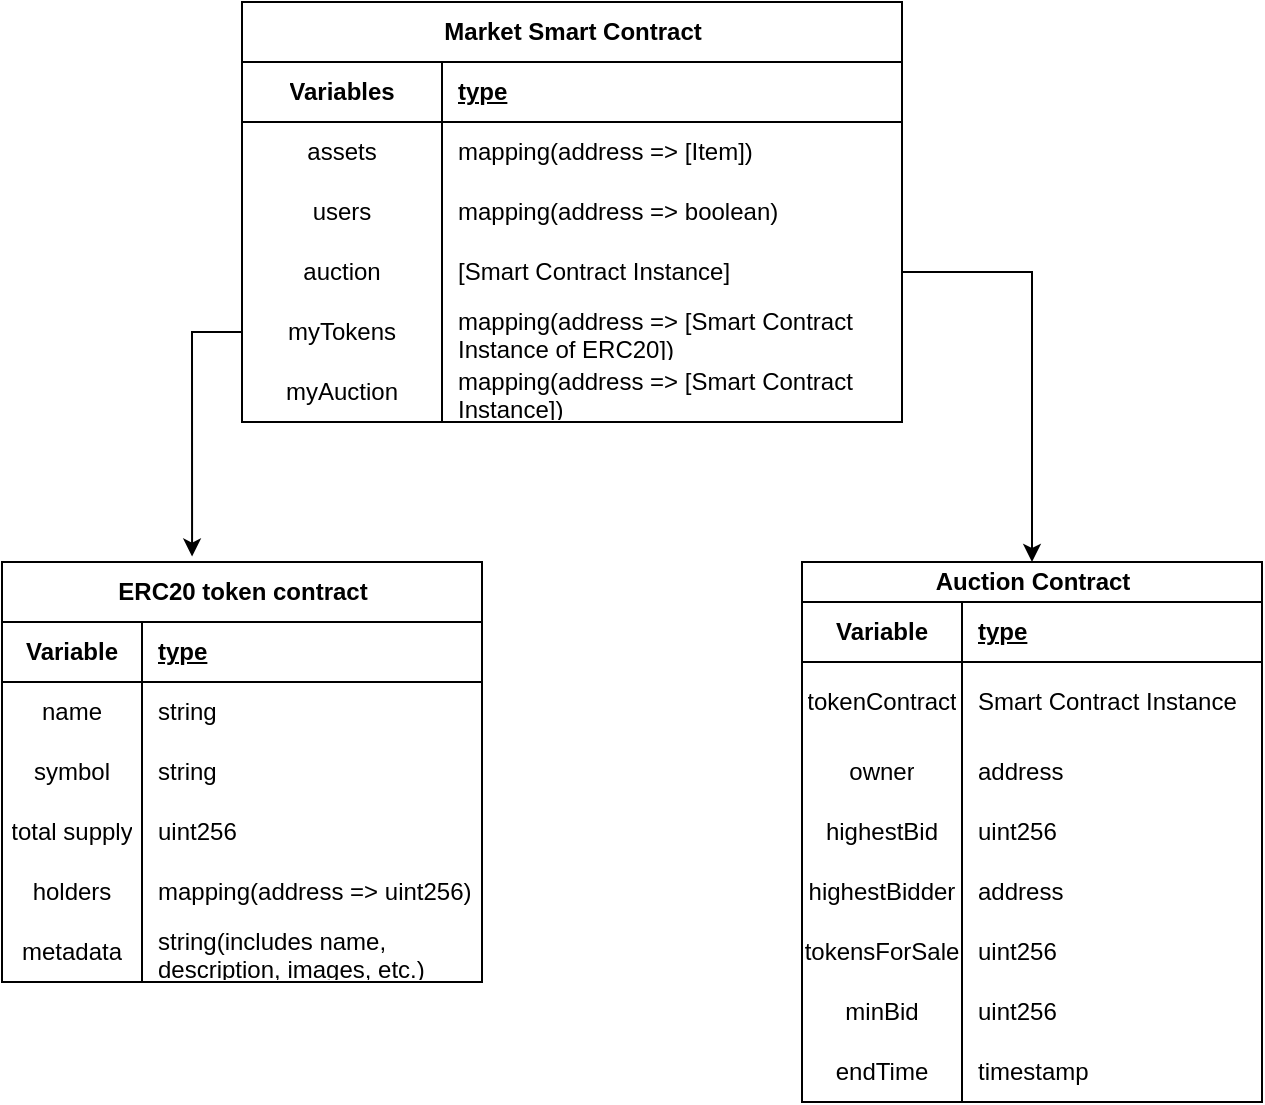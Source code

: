 <mxfile version="24.7.8" pages="2">
  <diagram name="Page-1" id="aTtT-WLjAWMQCbmlkBL2">
    <mxGraphModel dx="984" dy="666" grid="1" gridSize="10" guides="1" tooltips="1" connect="1" arrows="1" fold="1" page="1" pageScale="1" pageWidth="827" pageHeight="1169" math="0" shadow="0">
      <root>
        <mxCell id="0" />
        <mxCell id="1" parent="0" />
        <mxCell id="4C_u5NBDhnmh6tSUPXmX-1" value="Market Smart Contract" style="shape=table;startSize=30;container=1;collapsible=1;childLayout=tableLayout;fixedRows=1;rowLines=0;fontStyle=1;align=center;resizeLast=1;html=1;" parent="1" vertex="1">
          <mxGeometry x="240" y="60" width="330" height="210" as="geometry" />
        </mxCell>
        <mxCell id="4C_u5NBDhnmh6tSUPXmX-2" value="" style="shape=tableRow;horizontal=0;startSize=0;swimlaneHead=0;swimlaneBody=0;fillColor=none;collapsible=0;dropTarget=0;points=[[0,0.5],[1,0.5]];portConstraint=eastwest;top=0;left=0;right=0;bottom=1;" parent="4C_u5NBDhnmh6tSUPXmX-1" vertex="1">
          <mxGeometry y="30" width="330" height="30" as="geometry" />
        </mxCell>
        <mxCell id="4C_u5NBDhnmh6tSUPXmX-3" value="Variables" style="shape=partialRectangle;connectable=0;fillColor=none;top=0;left=0;bottom=0;right=0;fontStyle=1;overflow=hidden;whiteSpace=wrap;html=1;" parent="4C_u5NBDhnmh6tSUPXmX-2" vertex="1">
          <mxGeometry width="100" height="30" as="geometry">
            <mxRectangle width="100" height="30" as="alternateBounds" />
          </mxGeometry>
        </mxCell>
        <mxCell id="4C_u5NBDhnmh6tSUPXmX-4" value="type" style="shape=partialRectangle;connectable=0;fillColor=none;top=0;left=0;bottom=0;right=0;align=left;spacingLeft=6;fontStyle=5;overflow=hidden;whiteSpace=wrap;html=1;" parent="4C_u5NBDhnmh6tSUPXmX-2" vertex="1">
          <mxGeometry x="100" width="230" height="30" as="geometry">
            <mxRectangle width="230" height="30" as="alternateBounds" />
          </mxGeometry>
        </mxCell>
        <mxCell id="4C_u5NBDhnmh6tSUPXmX-5" value="" style="shape=tableRow;horizontal=0;startSize=0;swimlaneHead=0;swimlaneBody=0;fillColor=none;collapsible=0;dropTarget=0;points=[[0,0.5],[1,0.5]];portConstraint=eastwest;top=0;left=0;right=0;bottom=0;" parent="4C_u5NBDhnmh6tSUPXmX-1" vertex="1">
          <mxGeometry y="60" width="330" height="30" as="geometry" />
        </mxCell>
        <mxCell id="4C_u5NBDhnmh6tSUPXmX-6" value="assets" style="shape=partialRectangle;connectable=0;fillColor=none;top=0;left=0;bottom=0;right=0;editable=1;overflow=hidden;whiteSpace=wrap;html=1;" parent="4C_u5NBDhnmh6tSUPXmX-5" vertex="1">
          <mxGeometry width="100" height="30" as="geometry">
            <mxRectangle width="100" height="30" as="alternateBounds" />
          </mxGeometry>
        </mxCell>
        <mxCell id="4C_u5NBDhnmh6tSUPXmX-7" value="mapping(address =&amp;gt; [Item])" style="shape=partialRectangle;connectable=0;fillColor=none;top=0;left=0;bottom=0;right=0;align=left;spacingLeft=6;overflow=hidden;whiteSpace=wrap;html=1;" parent="4C_u5NBDhnmh6tSUPXmX-5" vertex="1">
          <mxGeometry x="100" width="230" height="30" as="geometry">
            <mxRectangle width="230" height="30" as="alternateBounds" />
          </mxGeometry>
        </mxCell>
        <mxCell id="4C_u5NBDhnmh6tSUPXmX-8" value="" style="shape=tableRow;horizontal=0;startSize=0;swimlaneHead=0;swimlaneBody=0;fillColor=none;collapsible=0;dropTarget=0;points=[[0,0.5],[1,0.5]];portConstraint=eastwest;top=0;left=0;right=0;bottom=0;" parent="4C_u5NBDhnmh6tSUPXmX-1" vertex="1">
          <mxGeometry y="90" width="330" height="30" as="geometry" />
        </mxCell>
        <mxCell id="4C_u5NBDhnmh6tSUPXmX-9" value="users" style="shape=partialRectangle;connectable=0;fillColor=none;top=0;left=0;bottom=0;right=0;editable=1;overflow=hidden;whiteSpace=wrap;html=1;" parent="4C_u5NBDhnmh6tSUPXmX-8" vertex="1">
          <mxGeometry width="100" height="30" as="geometry">
            <mxRectangle width="100" height="30" as="alternateBounds" />
          </mxGeometry>
        </mxCell>
        <mxCell id="4C_u5NBDhnmh6tSUPXmX-10" value="mapping(address =&amp;gt; boolean)" style="shape=partialRectangle;connectable=0;fillColor=none;top=0;left=0;bottom=0;right=0;align=left;spacingLeft=6;overflow=hidden;whiteSpace=wrap;html=1;" parent="4C_u5NBDhnmh6tSUPXmX-8" vertex="1">
          <mxGeometry x="100" width="230" height="30" as="geometry">
            <mxRectangle width="230" height="30" as="alternateBounds" />
          </mxGeometry>
        </mxCell>
        <mxCell id="4C_u5NBDhnmh6tSUPXmX-11" value="" style="shape=tableRow;horizontal=0;startSize=0;swimlaneHead=0;swimlaneBody=0;fillColor=none;collapsible=0;dropTarget=0;points=[[0,0.5],[1,0.5]];portConstraint=eastwest;top=0;left=0;right=0;bottom=0;" parent="4C_u5NBDhnmh6tSUPXmX-1" vertex="1">
          <mxGeometry y="120" width="330" height="30" as="geometry" />
        </mxCell>
        <mxCell id="4C_u5NBDhnmh6tSUPXmX-12" value="auction" style="shape=partialRectangle;connectable=0;fillColor=none;top=0;left=0;bottom=0;right=0;editable=1;overflow=hidden;whiteSpace=wrap;html=1;" parent="4C_u5NBDhnmh6tSUPXmX-11" vertex="1">
          <mxGeometry width="100" height="30" as="geometry">
            <mxRectangle width="100" height="30" as="alternateBounds" />
          </mxGeometry>
        </mxCell>
        <mxCell id="4C_u5NBDhnmh6tSUPXmX-13" value="[Smart Contract Instance]" style="shape=partialRectangle;connectable=0;fillColor=none;top=0;left=0;bottom=0;right=0;align=left;spacingLeft=6;overflow=hidden;whiteSpace=wrap;html=1;" parent="4C_u5NBDhnmh6tSUPXmX-11" vertex="1">
          <mxGeometry x="100" width="230" height="30" as="geometry">
            <mxRectangle width="230" height="30" as="alternateBounds" />
          </mxGeometry>
        </mxCell>
        <mxCell id="4C_u5NBDhnmh6tSUPXmX-14" value="" style="shape=tableRow;horizontal=0;startSize=0;swimlaneHead=0;swimlaneBody=0;fillColor=none;collapsible=0;dropTarget=0;points=[[0,0.5],[1,0.5]];portConstraint=eastwest;top=0;left=0;right=0;bottom=0;" parent="4C_u5NBDhnmh6tSUPXmX-1" vertex="1">
          <mxGeometry y="150" width="330" height="30" as="geometry" />
        </mxCell>
        <mxCell id="4C_u5NBDhnmh6tSUPXmX-15" value="myTokens" style="shape=partialRectangle;connectable=0;fillColor=none;top=0;left=0;bottom=0;right=0;editable=1;overflow=hidden;whiteSpace=wrap;html=1;" parent="4C_u5NBDhnmh6tSUPXmX-14" vertex="1">
          <mxGeometry width="100" height="30" as="geometry">
            <mxRectangle width="100" height="30" as="alternateBounds" />
          </mxGeometry>
        </mxCell>
        <mxCell id="4C_u5NBDhnmh6tSUPXmX-16" value="mapping(address =&amp;gt; [Smart Contract Instance of ERC20])" style="shape=partialRectangle;connectable=0;fillColor=none;top=0;left=0;bottom=0;right=0;align=left;spacingLeft=6;overflow=hidden;whiteSpace=wrap;html=1;" parent="4C_u5NBDhnmh6tSUPXmX-14" vertex="1">
          <mxGeometry x="100" width="230" height="30" as="geometry">
            <mxRectangle width="230" height="30" as="alternateBounds" />
          </mxGeometry>
        </mxCell>
        <mxCell id="taKqujkEXVFQFAd1VPbq-1" value="" style="shape=tableRow;horizontal=0;startSize=0;swimlaneHead=0;swimlaneBody=0;fillColor=none;collapsible=0;dropTarget=0;points=[[0,0.5],[1,0.5]];portConstraint=eastwest;top=0;left=0;right=0;bottom=0;" vertex="1" parent="4C_u5NBDhnmh6tSUPXmX-1">
          <mxGeometry y="180" width="330" height="30" as="geometry" />
        </mxCell>
        <mxCell id="taKqujkEXVFQFAd1VPbq-2" value="myAuction" style="shape=partialRectangle;connectable=0;fillColor=none;top=0;left=0;bottom=0;right=0;editable=1;overflow=hidden;whiteSpace=wrap;html=1;" vertex="1" parent="taKqujkEXVFQFAd1VPbq-1">
          <mxGeometry width="100" height="30" as="geometry">
            <mxRectangle width="100" height="30" as="alternateBounds" />
          </mxGeometry>
        </mxCell>
        <mxCell id="taKqujkEXVFQFAd1VPbq-3" value="mapping(address =&amp;gt; [Smart Contract Instance])" style="shape=partialRectangle;connectable=0;fillColor=none;top=0;left=0;bottom=0;right=0;align=left;spacingLeft=6;overflow=hidden;whiteSpace=wrap;html=1;" vertex="1" parent="taKqujkEXVFQFAd1VPbq-1">
          <mxGeometry x="100" width="230" height="30" as="geometry">
            <mxRectangle width="230" height="30" as="alternateBounds" />
          </mxGeometry>
        </mxCell>
        <mxCell id="9wBqla56JkInTiD_wu5K-1" value="ERC20 token contract" style="shape=table;startSize=30;container=1;collapsible=1;childLayout=tableLayout;fixedRows=1;rowLines=0;fontStyle=1;align=center;resizeLast=1;html=1;" parent="1" vertex="1">
          <mxGeometry x="120" y="340" width="240" height="210" as="geometry" />
        </mxCell>
        <mxCell id="9wBqla56JkInTiD_wu5K-2" value="" style="shape=tableRow;horizontal=0;startSize=0;swimlaneHead=0;swimlaneBody=0;fillColor=none;collapsible=0;dropTarget=0;points=[[0,0.5],[1,0.5]];portConstraint=eastwest;top=0;left=0;right=0;bottom=1;" parent="9wBqla56JkInTiD_wu5K-1" vertex="1">
          <mxGeometry y="30" width="240" height="30" as="geometry" />
        </mxCell>
        <mxCell id="9wBqla56JkInTiD_wu5K-3" value="Variable" style="shape=partialRectangle;connectable=0;fillColor=none;top=0;left=0;bottom=0;right=0;fontStyle=1;overflow=hidden;whiteSpace=wrap;html=1;" parent="9wBqla56JkInTiD_wu5K-2" vertex="1">
          <mxGeometry width="70" height="30" as="geometry">
            <mxRectangle width="70" height="30" as="alternateBounds" />
          </mxGeometry>
        </mxCell>
        <mxCell id="9wBqla56JkInTiD_wu5K-4" value="type" style="shape=partialRectangle;connectable=0;fillColor=none;top=0;left=0;bottom=0;right=0;align=left;spacingLeft=6;fontStyle=5;overflow=hidden;whiteSpace=wrap;html=1;" parent="9wBqla56JkInTiD_wu5K-2" vertex="1">
          <mxGeometry x="70" width="170" height="30" as="geometry">
            <mxRectangle width="170" height="30" as="alternateBounds" />
          </mxGeometry>
        </mxCell>
        <mxCell id="9wBqla56JkInTiD_wu5K-5" value="" style="shape=tableRow;horizontal=0;startSize=0;swimlaneHead=0;swimlaneBody=0;fillColor=none;collapsible=0;dropTarget=0;points=[[0,0.5],[1,0.5]];portConstraint=eastwest;top=0;left=0;right=0;bottom=0;" parent="9wBqla56JkInTiD_wu5K-1" vertex="1">
          <mxGeometry y="60" width="240" height="30" as="geometry" />
        </mxCell>
        <mxCell id="9wBqla56JkInTiD_wu5K-6" value="name" style="shape=partialRectangle;connectable=0;fillColor=none;top=0;left=0;bottom=0;right=0;editable=1;overflow=hidden;whiteSpace=wrap;html=1;" parent="9wBqla56JkInTiD_wu5K-5" vertex="1">
          <mxGeometry width="70" height="30" as="geometry">
            <mxRectangle width="70" height="30" as="alternateBounds" />
          </mxGeometry>
        </mxCell>
        <mxCell id="9wBqla56JkInTiD_wu5K-7" value="string" style="shape=partialRectangle;connectable=0;fillColor=none;top=0;left=0;bottom=0;right=0;align=left;spacingLeft=6;overflow=hidden;whiteSpace=wrap;html=1;" parent="9wBqla56JkInTiD_wu5K-5" vertex="1">
          <mxGeometry x="70" width="170" height="30" as="geometry">
            <mxRectangle width="170" height="30" as="alternateBounds" />
          </mxGeometry>
        </mxCell>
        <mxCell id="9wBqla56JkInTiD_wu5K-8" value="" style="shape=tableRow;horizontal=0;startSize=0;swimlaneHead=0;swimlaneBody=0;fillColor=none;collapsible=0;dropTarget=0;points=[[0,0.5],[1,0.5]];portConstraint=eastwest;top=0;left=0;right=0;bottom=0;" parent="9wBqla56JkInTiD_wu5K-1" vertex="1">
          <mxGeometry y="90" width="240" height="30" as="geometry" />
        </mxCell>
        <mxCell id="9wBqla56JkInTiD_wu5K-9" value="symbol" style="shape=partialRectangle;connectable=0;fillColor=none;top=0;left=0;bottom=0;right=0;editable=1;overflow=hidden;whiteSpace=wrap;html=1;" parent="9wBqla56JkInTiD_wu5K-8" vertex="1">
          <mxGeometry width="70" height="30" as="geometry">
            <mxRectangle width="70" height="30" as="alternateBounds" />
          </mxGeometry>
        </mxCell>
        <mxCell id="9wBqla56JkInTiD_wu5K-10" value="string" style="shape=partialRectangle;connectable=0;fillColor=none;top=0;left=0;bottom=0;right=0;align=left;spacingLeft=6;overflow=hidden;whiteSpace=wrap;html=1;" parent="9wBqla56JkInTiD_wu5K-8" vertex="1">
          <mxGeometry x="70" width="170" height="30" as="geometry">
            <mxRectangle width="170" height="30" as="alternateBounds" />
          </mxGeometry>
        </mxCell>
        <mxCell id="9wBqla56JkInTiD_wu5K-11" value="" style="shape=tableRow;horizontal=0;startSize=0;swimlaneHead=0;swimlaneBody=0;fillColor=none;collapsible=0;dropTarget=0;points=[[0,0.5],[1,0.5]];portConstraint=eastwest;top=0;left=0;right=0;bottom=0;" parent="9wBqla56JkInTiD_wu5K-1" vertex="1">
          <mxGeometry y="120" width="240" height="30" as="geometry" />
        </mxCell>
        <mxCell id="9wBqla56JkInTiD_wu5K-12" value="total supply" style="shape=partialRectangle;connectable=0;fillColor=none;top=0;left=0;bottom=0;right=0;editable=1;overflow=hidden;whiteSpace=wrap;html=1;" parent="9wBqla56JkInTiD_wu5K-11" vertex="1">
          <mxGeometry width="70" height="30" as="geometry">
            <mxRectangle width="70" height="30" as="alternateBounds" />
          </mxGeometry>
        </mxCell>
        <mxCell id="9wBqla56JkInTiD_wu5K-13" value="uint256" style="shape=partialRectangle;connectable=0;fillColor=none;top=0;left=0;bottom=0;right=0;align=left;spacingLeft=6;overflow=hidden;whiteSpace=wrap;html=1;" parent="9wBqla56JkInTiD_wu5K-11" vertex="1">
          <mxGeometry x="70" width="170" height="30" as="geometry">
            <mxRectangle width="170" height="30" as="alternateBounds" />
          </mxGeometry>
        </mxCell>
        <mxCell id="9wBqla56JkInTiD_wu5K-15" value="" style="shape=tableRow;horizontal=0;startSize=0;swimlaneHead=0;swimlaneBody=0;fillColor=none;collapsible=0;dropTarget=0;points=[[0,0.5],[1,0.5]];portConstraint=eastwest;top=0;left=0;right=0;bottom=0;" parent="9wBqla56JkInTiD_wu5K-1" vertex="1">
          <mxGeometry y="150" width="240" height="30" as="geometry" />
        </mxCell>
        <mxCell id="9wBqla56JkInTiD_wu5K-16" value="holders" style="shape=partialRectangle;connectable=0;fillColor=none;top=0;left=0;bottom=0;right=0;editable=1;overflow=hidden;whiteSpace=wrap;html=1;" parent="9wBqla56JkInTiD_wu5K-15" vertex="1">
          <mxGeometry width="70" height="30" as="geometry">
            <mxRectangle width="70" height="30" as="alternateBounds" />
          </mxGeometry>
        </mxCell>
        <mxCell id="9wBqla56JkInTiD_wu5K-17" value="mapping(address =&amp;gt; uint256)" style="shape=partialRectangle;connectable=0;fillColor=none;top=0;left=0;bottom=0;right=0;align=left;spacingLeft=6;overflow=hidden;whiteSpace=wrap;html=1;" parent="9wBqla56JkInTiD_wu5K-15" vertex="1">
          <mxGeometry x="70" width="170" height="30" as="geometry">
            <mxRectangle width="170" height="30" as="alternateBounds" />
          </mxGeometry>
        </mxCell>
        <mxCell id="Rt79oODCNmhJTsQWi3hk-1" value="" style="shape=tableRow;horizontal=0;startSize=0;swimlaneHead=0;swimlaneBody=0;fillColor=none;collapsible=0;dropTarget=0;points=[[0,0.5],[1,0.5]];portConstraint=eastwest;top=0;left=0;right=0;bottom=0;" vertex="1" parent="9wBqla56JkInTiD_wu5K-1">
          <mxGeometry y="180" width="240" height="30" as="geometry" />
        </mxCell>
        <mxCell id="Rt79oODCNmhJTsQWi3hk-2" value="metadata" style="shape=partialRectangle;connectable=0;fillColor=none;top=0;left=0;bottom=0;right=0;editable=1;overflow=hidden;whiteSpace=wrap;html=1;" vertex="1" parent="Rt79oODCNmhJTsQWi3hk-1">
          <mxGeometry width="70" height="30" as="geometry">
            <mxRectangle width="70" height="30" as="alternateBounds" />
          </mxGeometry>
        </mxCell>
        <mxCell id="Rt79oODCNmhJTsQWi3hk-3" value="string(includes name, description, images, etc.)" style="shape=partialRectangle;connectable=0;fillColor=none;top=0;left=0;bottom=0;right=0;align=left;spacingLeft=6;overflow=hidden;whiteSpace=wrap;html=1;" vertex="1" parent="Rt79oODCNmhJTsQWi3hk-1">
          <mxGeometry x="70" width="170" height="30" as="geometry">
            <mxRectangle width="170" height="30" as="alternateBounds" />
          </mxGeometry>
        </mxCell>
        <mxCell id="9wBqla56JkInTiD_wu5K-14" style="edgeStyle=orthogonalEdgeStyle;rounded=0;orthogonalLoop=1;jettySize=auto;html=1;entryX=0.396;entryY=-0.013;entryDx=0;entryDy=0;entryPerimeter=0;exitX=0;exitY=0.5;exitDx=0;exitDy=0;" parent="1" source="4C_u5NBDhnmh6tSUPXmX-14" target="9wBqla56JkInTiD_wu5K-1" edge="1">
          <mxGeometry relative="1" as="geometry" />
        </mxCell>
        <mxCell id="FxRxv-oAeh7Ei_gWR4rr-1" value="Auction Contract" style="shape=table;startSize=20;container=1;collapsible=1;childLayout=tableLayout;fixedRows=1;rowLines=0;fontStyle=1;align=center;resizeLast=1;html=1;" parent="1" vertex="1">
          <mxGeometry x="520" y="340" width="230" height="270" as="geometry" />
        </mxCell>
        <mxCell id="FxRxv-oAeh7Ei_gWR4rr-2" value="" style="shape=tableRow;horizontal=0;startSize=0;swimlaneHead=0;swimlaneBody=0;fillColor=none;collapsible=0;dropTarget=0;points=[[0,0.5],[1,0.5]];portConstraint=eastwest;top=0;left=0;right=0;bottom=1;" parent="FxRxv-oAeh7Ei_gWR4rr-1" vertex="1">
          <mxGeometry y="20" width="230" height="30" as="geometry" />
        </mxCell>
        <mxCell id="FxRxv-oAeh7Ei_gWR4rr-3" value="Variable" style="shape=partialRectangle;connectable=0;fillColor=none;top=0;left=0;bottom=0;right=0;fontStyle=1;overflow=hidden;whiteSpace=wrap;html=1;" parent="FxRxv-oAeh7Ei_gWR4rr-2" vertex="1">
          <mxGeometry width="80" height="30" as="geometry">
            <mxRectangle width="80" height="30" as="alternateBounds" />
          </mxGeometry>
        </mxCell>
        <mxCell id="FxRxv-oAeh7Ei_gWR4rr-4" value="type" style="shape=partialRectangle;connectable=0;fillColor=none;top=0;left=0;bottom=0;right=0;align=left;spacingLeft=6;fontStyle=5;overflow=hidden;whiteSpace=wrap;html=1;" parent="FxRxv-oAeh7Ei_gWR4rr-2" vertex="1">
          <mxGeometry x="80" width="150" height="30" as="geometry">
            <mxRectangle width="150" height="30" as="alternateBounds" />
          </mxGeometry>
        </mxCell>
        <mxCell id="FxRxv-oAeh7Ei_gWR4rr-5" value="" style="shape=tableRow;horizontal=0;startSize=0;swimlaneHead=0;swimlaneBody=0;fillColor=none;collapsible=0;dropTarget=0;points=[[0,0.5],[1,0.5]];portConstraint=eastwest;top=0;left=0;right=0;bottom=0;" parent="FxRxv-oAeh7Ei_gWR4rr-1" vertex="1">
          <mxGeometry y="50" width="230" height="40" as="geometry" />
        </mxCell>
        <mxCell id="FxRxv-oAeh7Ei_gWR4rr-6" value="tokenContract" style="shape=partialRectangle;connectable=0;fillColor=none;top=0;left=0;bottom=0;right=0;editable=1;overflow=hidden;whiteSpace=wrap;html=1;" parent="FxRxv-oAeh7Ei_gWR4rr-5" vertex="1">
          <mxGeometry width="80" height="40" as="geometry">
            <mxRectangle width="80" height="40" as="alternateBounds" />
          </mxGeometry>
        </mxCell>
        <mxCell id="FxRxv-oAeh7Ei_gWR4rr-7" value="Smart Contract Instance" style="shape=partialRectangle;connectable=0;fillColor=none;top=0;left=0;bottom=0;right=0;align=left;spacingLeft=6;overflow=hidden;whiteSpace=wrap;html=1;" parent="FxRxv-oAeh7Ei_gWR4rr-5" vertex="1">
          <mxGeometry x="80" width="150" height="40" as="geometry">
            <mxRectangle width="150" height="40" as="alternateBounds" />
          </mxGeometry>
        </mxCell>
        <mxCell id="FxRxv-oAeh7Ei_gWR4rr-8" value="" style="shape=tableRow;horizontal=0;startSize=0;swimlaneHead=0;swimlaneBody=0;fillColor=none;collapsible=0;dropTarget=0;points=[[0,0.5],[1,0.5]];portConstraint=eastwest;top=0;left=0;right=0;bottom=0;" parent="FxRxv-oAeh7Ei_gWR4rr-1" vertex="1">
          <mxGeometry y="90" width="230" height="30" as="geometry" />
        </mxCell>
        <mxCell id="FxRxv-oAeh7Ei_gWR4rr-9" value="owner" style="shape=partialRectangle;connectable=0;fillColor=none;top=0;left=0;bottom=0;right=0;editable=1;overflow=hidden;whiteSpace=wrap;html=1;" parent="FxRxv-oAeh7Ei_gWR4rr-8" vertex="1">
          <mxGeometry width="80" height="30" as="geometry">
            <mxRectangle width="80" height="30" as="alternateBounds" />
          </mxGeometry>
        </mxCell>
        <mxCell id="FxRxv-oAeh7Ei_gWR4rr-10" value="address" style="shape=partialRectangle;connectable=0;fillColor=none;top=0;left=0;bottom=0;right=0;align=left;spacingLeft=6;overflow=hidden;whiteSpace=wrap;html=1;" parent="FxRxv-oAeh7Ei_gWR4rr-8" vertex="1">
          <mxGeometry x="80" width="150" height="30" as="geometry">
            <mxRectangle width="150" height="30" as="alternateBounds" />
          </mxGeometry>
        </mxCell>
        <mxCell id="FxRxv-oAeh7Ei_gWR4rr-11" value="" style="shape=tableRow;horizontal=0;startSize=0;swimlaneHead=0;swimlaneBody=0;fillColor=none;collapsible=0;dropTarget=0;points=[[0,0.5],[1,0.5]];portConstraint=eastwest;top=0;left=0;right=0;bottom=0;" parent="FxRxv-oAeh7Ei_gWR4rr-1" vertex="1">
          <mxGeometry y="120" width="230" height="30" as="geometry" />
        </mxCell>
        <mxCell id="FxRxv-oAeh7Ei_gWR4rr-12" value="highestBid" style="shape=partialRectangle;connectable=0;fillColor=none;top=0;left=0;bottom=0;right=0;editable=1;overflow=hidden;whiteSpace=wrap;html=1;" parent="FxRxv-oAeh7Ei_gWR4rr-11" vertex="1">
          <mxGeometry width="80" height="30" as="geometry">
            <mxRectangle width="80" height="30" as="alternateBounds" />
          </mxGeometry>
        </mxCell>
        <mxCell id="FxRxv-oAeh7Ei_gWR4rr-13" value="uint256" style="shape=partialRectangle;connectable=0;fillColor=none;top=0;left=0;bottom=0;right=0;align=left;spacingLeft=6;overflow=hidden;whiteSpace=wrap;html=1;" parent="FxRxv-oAeh7Ei_gWR4rr-11" vertex="1">
          <mxGeometry x="80" width="150" height="30" as="geometry">
            <mxRectangle width="150" height="30" as="alternateBounds" />
          </mxGeometry>
        </mxCell>
        <mxCell id="FxRxv-oAeh7Ei_gWR4rr-14" value="" style="shape=tableRow;horizontal=0;startSize=0;swimlaneHead=0;swimlaneBody=0;fillColor=none;collapsible=0;dropTarget=0;points=[[0,0.5],[1,0.5]];portConstraint=eastwest;top=0;left=0;right=0;bottom=0;" parent="FxRxv-oAeh7Ei_gWR4rr-1" vertex="1">
          <mxGeometry y="150" width="230" height="30" as="geometry" />
        </mxCell>
        <mxCell id="FxRxv-oAeh7Ei_gWR4rr-15" value="highestBidder" style="shape=partialRectangle;connectable=0;fillColor=none;top=0;left=0;bottom=0;right=0;editable=1;overflow=hidden;whiteSpace=wrap;html=1;" parent="FxRxv-oAeh7Ei_gWR4rr-14" vertex="1">
          <mxGeometry width="80" height="30" as="geometry">
            <mxRectangle width="80" height="30" as="alternateBounds" />
          </mxGeometry>
        </mxCell>
        <mxCell id="FxRxv-oAeh7Ei_gWR4rr-16" value="address" style="shape=partialRectangle;connectable=0;fillColor=none;top=0;left=0;bottom=0;right=0;align=left;spacingLeft=6;overflow=hidden;whiteSpace=wrap;html=1;" parent="FxRxv-oAeh7Ei_gWR4rr-14" vertex="1">
          <mxGeometry x="80" width="150" height="30" as="geometry">
            <mxRectangle width="150" height="30" as="alternateBounds" />
          </mxGeometry>
        </mxCell>
        <mxCell id="FxRxv-oAeh7Ei_gWR4rr-20" value="" style="shape=tableRow;horizontal=0;startSize=0;swimlaneHead=0;swimlaneBody=0;fillColor=none;collapsible=0;dropTarget=0;points=[[0,0.5],[1,0.5]];portConstraint=eastwest;top=0;left=0;right=0;bottom=0;" parent="FxRxv-oAeh7Ei_gWR4rr-1" vertex="1">
          <mxGeometry y="180" width="230" height="30" as="geometry" />
        </mxCell>
        <mxCell id="FxRxv-oAeh7Ei_gWR4rr-21" value="tokensForSale" style="shape=partialRectangle;connectable=0;fillColor=none;top=0;left=0;bottom=0;right=0;editable=1;overflow=hidden;whiteSpace=wrap;html=1;" parent="FxRxv-oAeh7Ei_gWR4rr-20" vertex="1">
          <mxGeometry width="80" height="30" as="geometry">
            <mxRectangle width="80" height="30" as="alternateBounds" />
          </mxGeometry>
        </mxCell>
        <mxCell id="FxRxv-oAeh7Ei_gWR4rr-22" value="uint256" style="shape=partialRectangle;connectable=0;fillColor=none;top=0;left=0;bottom=0;right=0;align=left;spacingLeft=6;overflow=hidden;whiteSpace=wrap;html=1;" parent="FxRxv-oAeh7Ei_gWR4rr-20" vertex="1">
          <mxGeometry x="80" width="150" height="30" as="geometry">
            <mxRectangle width="150" height="30" as="alternateBounds" />
          </mxGeometry>
        </mxCell>
        <mxCell id="iJQiM2i6YkDW_J8cixnw-1" value="" style="shape=tableRow;horizontal=0;startSize=0;swimlaneHead=0;swimlaneBody=0;fillColor=none;collapsible=0;dropTarget=0;points=[[0,0.5],[1,0.5]];portConstraint=eastwest;top=0;left=0;right=0;bottom=0;" vertex="1" parent="FxRxv-oAeh7Ei_gWR4rr-1">
          <mxGeometry y="210" width="230" height="30" as="geometry" />
        </mxCell>
        <mxCell id="iJQiM2i6YkDW_J8cixnw-2" value="minBid" style="shape=partialRectangle;connectable=0;fillColor=none;top=0;left=0;bottom=0;right=0;editable=1;overflow=hidden;whiteSpace=wrap;html=1;" vertex="1" parent="iJQiM2i6YkDW_J8cixnw-1">
          <mxGeometry width="80" height="30" as="geometry">
            <mxRectangle width="80" height="30" as="alternateBounds" />
          </mxGeometry>
        </mxCell>
        <mxCell id="iJQiM2i6YkDW_J8cixnw-3" value="uint256" style="shape=partialRectangle;connectable=0;fillColor=none;top=0;left=0;bottom=0;right=0;align=left;spacingLeft=6;overflow=hidden;whiteSpace=wrap;html=1;" vertex="1" parent="iJQiM2i6YkDW_J8cixnw-1">
          <mxGeometry x="80" width="150" height="30" as="geometry">
            <mxRectangle width="150" height="30" as="alternateBounds" />
          </mxGeometry>
        </mxCell>
        <mxCell id="HuonR08tpXVy6z17aDeU-1" value="" style="shape=tableRow;horizontal=0;startSize=0;swimlaneHead=0;swimlaneBody=0;fillColor=none;collapsible=0;dropTarget=0;points=[[0,0.5],[1,0.5]];portConstraint=eastwest;top=0;left=0;right=0;bottom=0;" vertex="1" parent="FxRxv-oAeh7Ei_gWR4rr-1">
          <mxGeometry y="240" width="230" height="30" as="geometry" />
        </mxCell>
        <mxCell id="HuonR08tpXVy6z17aDeU-2" value="endTime" style="shape=partialRectangle;connectable=0;fillColor=none;top=0;left=0;bottom=0;right=0;editable=1;overflow=hidden;whiteSpace=wrap;html=1;" vertex="1" parent="HuonR08tpXVy6z17aDeU-1">
          <mxGeometry width="80" height="30" as="geometry">
            <mxRectangle width="80" height="30" as="alternateBounds" />
          </mxGeometry>
        </mxCell>
        <mxCell id="HuonR08tpXVy6z17aDeU-3" value="timestamp" style="shape=partialRectangle;connectable=0;fillColor=none;top=0;left=0;bottom=0;right=0;align=left;spacingLeft=6;overflow=hidden;whiteSpace=wrap;html=1;" vertex="1" parent="HuonR08tpXVy6z17aDeU-1">
          <mxGeometry x="80" width="150" height="30" as="geometry">
            <mxRectangle width="150" height="30" as="alternateBounds" />
          </mxGeometry>
        </mxCell>
        <mxCell id="FxRxv-oAeh7Ei_gWR4rr-19" style="edgeStyle=orthogonalEdgeStyle;rounded=0;orthogonalLoop=1;jettySize=auto;html=1;exitX=1;exitY=0.5;exitDx=0;exitDy=0;entryX=0.5;entryY=0;entryDx=0;entryDy=0;" parent="1" source="4C_u5NBDhnmh6tSUPXmX-11" target="FxRxv-oAeh7Ei_gWR4rr-1" edge="1">
          <mxGeometry relative="1" as="geometry" />
        </mxCell>
      </root>
    </mxGraphModel>
  </diagram>
  <diagram id="6ebB1wUmTtA2hz8r6c29" name="Page-2">
    <mxGraphModel dx="984" dy="666" grid="1" gridSize="10" guides="1" tooltips="1" connect="1" arrows="1" fold="1" page="1" pageScale="1" pageWidth="827" pageHeight="1169" math="0" shadow="0">
      <root>
        <mxCell id="0" />
        <mxCell id="1" parent="0" />
        <mxCell id="8j_RbaSnA5Chcpqjw8V8-1" value="Market Contract Methods" style="swimlane;fontStyle=0;childLayout=stackLayout;horizontal=1;startSize=26;horizontalStack=0;resizeParent=1;resizeParentMax=0;resizeLast=0;collapsible=1;marginBottom=0;align=center;fontSize=14;" vertex="1" parent="1">
          <mxGeometry x="300" y="40" width="239" height="250" as="geometry" />
        </mxCell>
        <mxCell id="8j_RbaSnA5Chcpqjw8V8-2" value="signup/login(address)" style="text;strokeColor=none;fillColor=none;spacingLeft=4;spacingRight=4;overflow=hidden;rotatable=0;points=[[0,0.5],[1,0.5]];portConstraint=eastwest;fontSize=12;whiteSpace=wrap;html=1;" vertex="1" parent="8j_RbaSnA5Chcpqjw8V8-1">
          <mxGeometry y="26" width="239" height="30" as="geometry" />
        </mxCell>
        <mxCell id="8j_RbaSnA5Chcpqjw8V8-3" value="addAsset(metadata, total supply, token name, token symbol)" style="text;strokeColor=none;fillColor=none;spacingLeft=4;spacingRight=4;overflow=hidden;rotatable=0;points=[[0,0.5],[1,0.5]];portConstraint=eastwest;fontSize=12;whiteSpace=wrap;html=1;" vertex="1" parent="8j_RbaSnA5Chcpqjw8V8-1">
          <mxGeometry y="56" width="239" height="34" as="geometry" />
        </mxCell>
        <mxCell id="8j_RbaSnA5Chcpqjw8V8-4" value="sellAsset(shares, minBid, tokenAddress)" style="text;strokeColor=none;fillColor=none;spacingLeft=4;spacingRight=4;overflow=hidden;rotatable=0;points=[[0,0.5],[1,0.5]];portConstraint=eastwest;fontSize=12;whiteSpace=wrap;html=1;" vertex="1" parent="8j_RbaSnA5Chcpqjw8V8-1">
          <mxGeometry y="90" width="239" height="40" as="geometry" />
        </mxCell>
        <mxCell id="hIvAXVQWggKAse22mEFC-1" value="getMyTokens()" style="text;strokeColor=none;fillColor=none;spacingLeft=4;spacingRight=4;overflow=hidden;rotatable=0;points=[[0,0.5],[1,0.5]];portConstraint=eastwest;fontSize=12;whiteSpace=wrap;html=1;" vertex="1" parent="8j_RbaSnA5Chcpqjw8V8-1">
          <mxGeometry y="130" width="239" height="40" as="geometry" />
        </mxCell>
        <mxCell id="hIvAXVQWggKAse22mEFC-2" value="getMyAuctions()" style="text;strokeColor=none;fillColor=none;spacingLeft=4;spacingRight=4;overflow=hidden;rotatable=0;points=[[0,0.5],[1,0.5]];portConstraint=eastwest;fontSize=12;whiteSpace=wrap;html=1;" vertex="1" parent="8j_RbaSnA5Chcpqjw8V8-1">
          <mxGeometry y="170" width="239" height="40" as="geometry" />
        </mxCell>
        <mxCell id="hIvAXVQWggKAse22mEFC-3" value="getAuctions()" style="text;strokeColor=none;fillColor=none;spacingLeft=4;spacingRight=4;overflow=hidden;rotatable=0;points=[[0,0.5],[1,0.5]];portConstraint=eastwest;fontSize=12;whiteSpace=wrap;html=1;" vertex="1" parent="8j_RbaSnA5Chcpqjw8V8-1">
          <mxGeometry y="210" width="239" height="40" as="geometry" />
        </mxCell>
        <mxCell id="mn2xw-XDGZIuGwOn0tFL-1" value="Auction Contract Methods" style="swimlane;fontStyle=0;childLayout=stackLayout;horizontal=1;startSize=26;horizontalStack=0;resizeParent=1;resizeParentMax=0;resizeLast=0;collapsible=1;marginBottom=0;align=center;fontSize=14;" vertex="1" parent="1">
          <mxGeometry x="50" y="360" width="210" height="180" as="geometry" />
        </mxCell>
        <mxCell id="mn2xw-XDGZIuGwOn0tFL-2" value="bid(amount)" style="text;strokeColor=none;fillColor=none;spacingLeft=4;spacingRight=4;overflow=hidden;rotatable=0;points=[[0,0.5],[1,0.5]];portConstraint=eastwest;fontSize=12;whiteSpace=wrap;html=1;" vertex="1" parent="mn2xw-XDGZIuGwOn0tFL-1">
          <mxGeometry y="26" width="210" height="30" as="geometry" />
        </mxCell>
        <mxCell id="mn2xw-XDGZIuGwOn0tFL-3" value="withdraw() {when not highest bid}" style="text;strokeColor=none;fillColor=none;spacingLeft=4;spacingRight=4;overflow=hidden;rotatable=0;points=[[0,0.5],[1,0.5]];portConstraint=eastwest;fontSize=12;whiteSpace=wrap;html=1;" vertex="1" parent="mn2xw-XDGZIuGwOn0tFL-1">
          <mxGeometry y="56" width="210" height="34" as="geometry" />
        </mxCell>
        <mxCell id="mn2xw-XDGZIuGwOn0tFL-4" value="increase(amount) {when not highest bid}" style="text;strokeColor=none;fillColor=none;spacingLeft=4;spacingRight=4;overflow=hidden;rotatable=0;points=[[0,0.5],[1,0.5]];portConstraint=eastwest;fontSize=12;whiteSpace=wrap;html=1;" vertex="1" parent="mn2xw-XDGZIuGwOn0tFL-1">
          <mxGeometry y="90" width="210" height="40" as="geometry" />
        </mxCell>
        <mxCell id="Da061lOzcPa3WnWSSzD6-1" value="endAuction() {triggers when time of the auction is over} - * could use chainlink automation" style="text;strokeColor=none;fillColor=none;spacingLeft=4;spacingRight=4;overflow=hidden;rotatable=0;points=[[0,0.5],[1,0.5]];portConstraint=eastwest;fontSize=12;whiteSpace=wrap;html=1;" vertex="1" parent="mn2xw-XDGZIuGwOn0tFL-1">
          <mxGeometry y="130" width="210" height="50" as="geometry" />
        </mxCell>
        <mxCell id="Da061lOzcPa3WnWSSzD6-2" value="ERC20 Contract (customised)" style="swimlane;fontStyle=0;childLayout=stackLayout;horizontal=1;startSize=26;horizontalStack=0;resizeParent=1;resizeParentMax=0;resizeLast=0;collapsible=1;marginBottom=0;align=center;fontSize=14;" vertex="1" parent="1">
          <mxGeometry x="560" y="360" width="200" height="116" as="geometry" />
        </mxCell>
        <mxCell id="Da061lOzcPa3WnWSSzD6-3" value="Usual ERC20 methods" style="text;strokeColor=none;fillColor=none;spacingLeft=4;spacingRight=4;overflow=hidden;rotatable=0;points=[[0,0.5],[1,0.5]];portConstraint=eastwest;fontSize=12;whiteSpace=wrap;html=1;" vertex="1" parent="Da061lOzcPa3WnWSSzD6-2">
          <mxGeometry y="26" width="200" height="30" as="geometry" />
        </mxCell>
        <mxCell id="Da061lOzcPa3WnWSSzD6-4" value="getMetaDataUrl()" style="text;strokeColor=none;fillColor=none;spacingLeft=4;spacingRight=4;overflow=hidden;rotatable=0;points=[[0,0.5],[1,0.5]];portConstraint=eastwest;fontSize=12;whiteSpace=wrap;html=1;" vertex="1" parent="Da061lOzcPa3WnWSSzD6-2">
          <mxGeometry y="56" width="200" height="30" as="geometry" />
        </mxCell>
        <mxCell id="Da061lOzcPa3WnWSSzD6-5" value="setMetaDataUrl()" style="text;strokeColor=none;fillColor=none;spacingLeft=4;spacingRight=4;overflow=hidden;rotatable=0;points=[[0,0.5],[1,0.5]];portConstraint=eastwest;fontSize=12;whiteSpace=wrap;html=1;" vertex="1" parent="Da061lOzcPa3WnWSSzD6-2">
          <mxGeometry y="86" width="200" height="30" as="geometry" />
        </mxCell>
      </root>
    </mxGraphModel>
  </diagram>
</mxfile>

